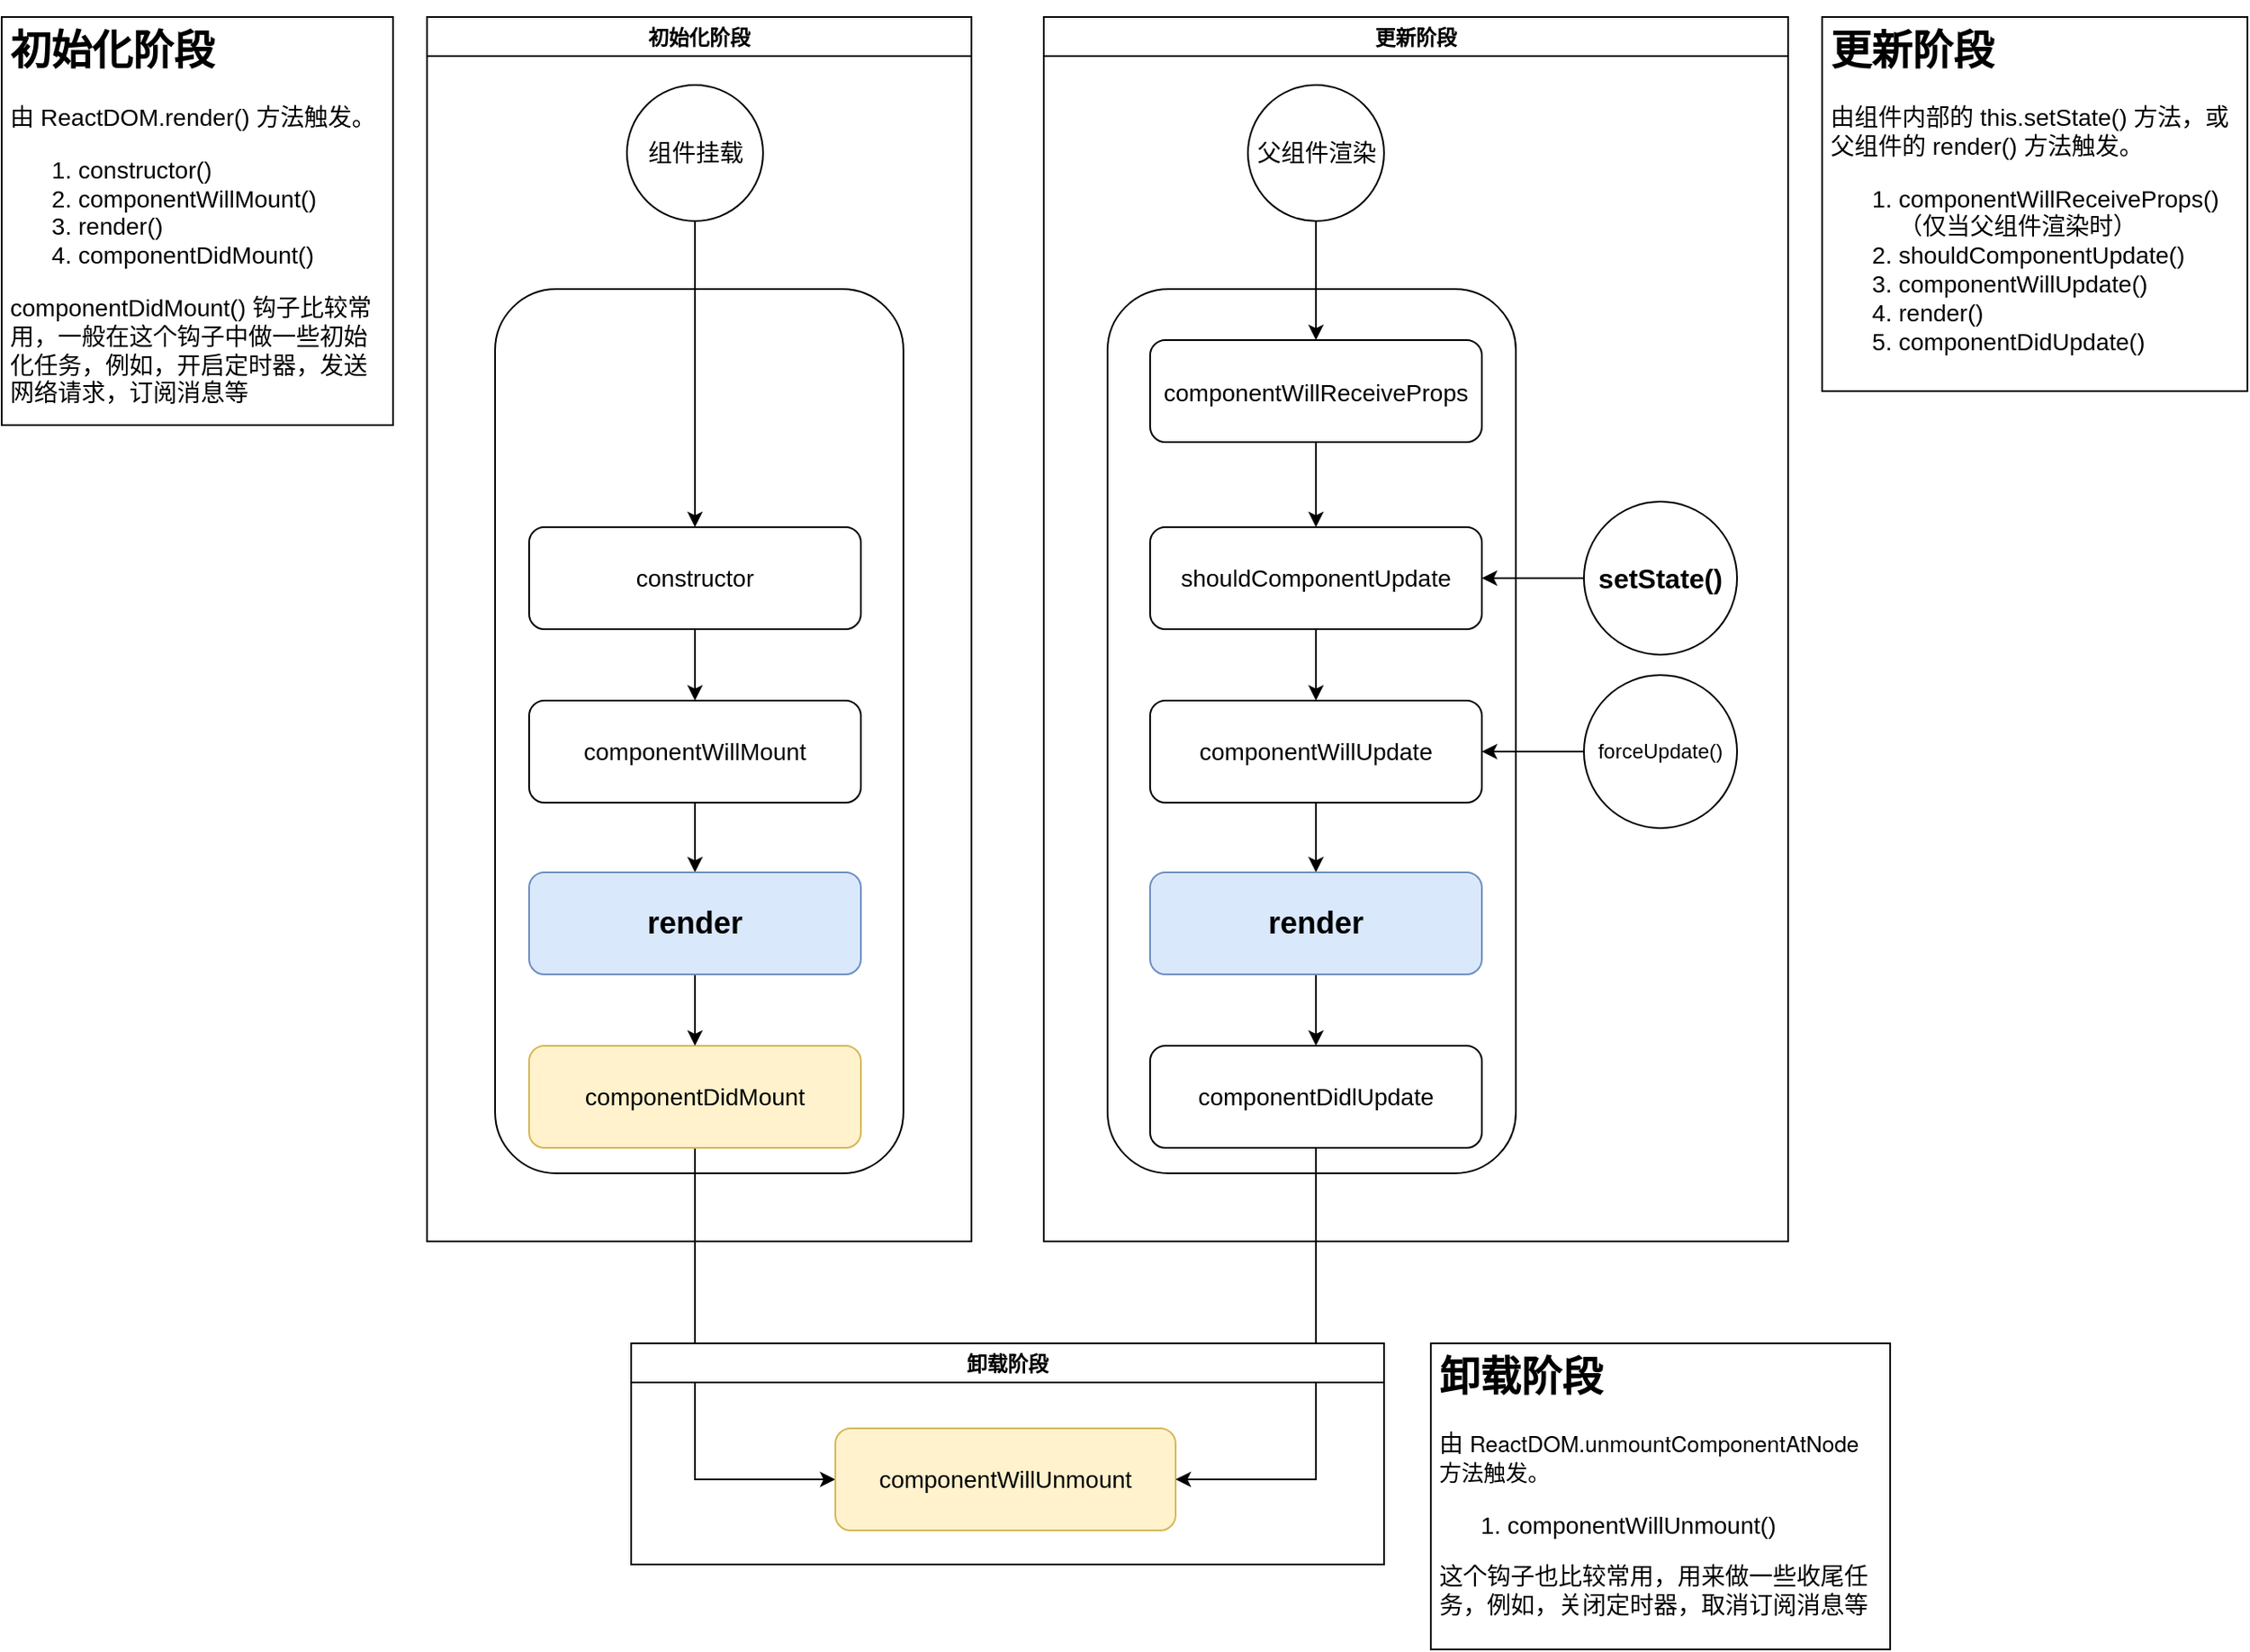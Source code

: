 <mxfile version="20.3.0" type="device"><diagram id="myqxJz-ZuBlAK1siPi6z" name="第 1 页"><mxGraphModel dx="1773" dy="1757" grid="1" gridSize="10" guides="1" tooltips="1" connect="1" arrows="1" fold="1" page="1" pageScale="1" pageWidth="827" pageHeight="1169" math="0" shadow="0"><root><mxCell id="0"/><mxCell id="1" parent="0"/><mxCell id="4iC-mzNtUYaDeOyVely5-1" value="" style="rounded=1;whiteSpace=wrap;html=1;fontSize=14;" parent="1" vertex="1"><mxGeometry x="80" y="160" width="240" height="520" as="geometry"/></mxCell><mxCell id="4iC-mzNtUYaDeOyVely5-2" value="" style="rounded=1;whiteSpace=wrap;html=1;fontSize=14;" parent="1" vertex="1"><mxGeometry x="440" y="160" width="240" height="520" as="geometry"/></mxCell><mxCell id="4iC-mzNtUYaDeOyVely5-10" style="edgeStyle=orthogonalEdgeStyle;rounded=0;orthogonalLoop=1;jettySize=auto;html=1;fontSize=14;" parent="1" source="4iC-mzNtUYaDeOyVely5-5" target="4iC-mzNtUYaDeOyVely5-6" edge="1"><mxGeometry relative="1" as="geometry"/></mxCell><mxCell id="4iC-mzNtUYaDeOyVely5-5" value="constructor" style="rounded=1;whiteSpace=wrap;html=1;fontStyle=0;fontSize=14;labelBackgroundColor=none;" parent="1" vertex="1"><mxGeometry x="100" y="300" width="195" height="60" as="geometry"/></mxCell><mxCell id="4iC-mzNtUYaDeOyVely5-34" style="edgeStyle=orthogonalEdgeStyle;rounded=0;orthogonalLoop=1;jettySize=auto;html=1;entryX=0.5;entryY=0;entryDx=0;entryDy=0;fontSize=14;" parent="1" source="4iC-mzNtUYaDeOyVely5-6" target="4iC-mzNtUYaDeOyVely5-30" edge="1"><mxGeometry relative="1" as="geometry"/></mxCell><mxCell id="4iC-mzNtUYaDeOyVely5-6" value="componentWillMount" style="rounded=1;whiteSpace=wrap;html=1;fontSize=14;" parent="1" vertex="1"><mxGeometry x="100" y="402" width="195" height="60" as="geometry"/></mxCell><mxCell id="4iC-mzNtUYaDeOyVely5-12" style="edgeStyle=orthogonalEdgeStyle;rounded=0;orthogonalLoop=1;jettySize=auto;html=1;entryX=0;entryY=0.5;entryDx=0;entryDy=0;exitX=0.5;exitY=1;exitDx=0;exitDy=0;fontSize=14;" parent="1" source="4iC-mzNtUYaDeOyVely5-7" target="4iC-mzNtUYaDeOyVely5-8" edge="1"><mxGeometry relative="1" as="geometry"/></mxCell><mxCell id="4iC-mzNtUYaDeOyVely5-7" value="componentDidMount" style="rounded=1;whiteSpace=wrap;html=1;fontSize=14;fillColor=#fff2cc;strokeColor=#d6b656;" parent="1" vertex="1"><mxGeometry x="100" y="605" width="195" height="60" as="geometry"/></mxCell><mxCell id="4iC-mzNtUYaDeOyVely5-8" value="componentWillUnmount" style="rounded=1;whiteSpace=wrap;html=1;fontSize=14;fillColor=#fff2cc;strokeColor=#d6b656;" parent="1" vertex="1"><mxGeometry x="280" y="830" width="200" height="60" as="geometry"/></mxCell><mxCell id="4iC-mzNtUYaDeOyVely5-15" style="edgeStyle=orthogonalEdgeStyle;rounded=0;orthogonalLoop=1;jettySize=auto;html=1;entryX=0.5;entryY=0;entryDx=0;entryDy=0;fontSize=14;" parent="1" source="4iC-mzNtUYaDeOyVely5-14" target="4iC-mzNtUYaDeOyVely5-5" edge="1"><mxGeometry relative="1" as="geometry"/></mxCell><mxCell id="4iC-mzNtUYaDeOyVely5-14" value="组件挂载" style="ellipse;whiteSpace=wrap;html=1;aspect=fixed;fontSize=14;fontStyle=0" parent="1" vertex="1"><mxGeometry x="157.5" y="40" width="80" height="80" as="geometry"/></mxCell><mxCell id="4iC-mzNtUYaDeOyVely5-20" style="edgeStyle=orthogonalEdgeStyle;rounded=0;orthogonalLoop=1;jettySize=auto;html=1;entryX=1;entryY=0.5;entryDx=0;entryDy=0;fontSize=14;" parent="1" source="4iC-mzNtUYaDeOyVely5-16" target="4iC-mzNtUYaDeOyVely5-19" edge="1"><mxGeometry relative="1" as="geometry"/></mxCell><mxCell id="4iC-mzNtUYaDeOyVely5-16" value="setState()" style="ellipse;whiteSpace=wrap;html=1;aspect=fixed;fontStyle=1;fontSize=16;" parent="1" vertex="1"><mxGeometry x="720" y="285" width="90" height="90" as="geometry"/></mxCell><mxCell id="4iC-mzNtUYaDeOyVely5-22" style="edgeStyle=orthogonalEdgeStyle;rounded=0;orthogonalLoop=1;jettySize=auto;html=1;entryX=0.5;entryY=0;entryDx=0;entryDy=0;fontSize=14;" parent="1" source="4iC-mzNtUYaDeOyVely5-19" target="4iC-mzNtUYaDeOyVely5-21" edge="1"><mxGeometry relative="1" as="geometry"/></mxCell><mxCell id="4iC-mzNtUYaDeOyVely5-19" value="shouldComponentUpdate" style="rounded=1;whiteSpace=wrap;html=1;fontSize=14;fontFamily=Helvetica;" parent="1" vertex="1"><mxGeometry x="465" y="300" width="195" height="60" as="geometry"/></mxCell><mxCell id="4iC-mzNtUYaDeOyVely5-32" style="edgeStyle=orthogonalEdgeStyle;rounded=0;orthogonalLoop=1;jettySize=auto;html=1;entryX=0.5;entryY=0;entryDx=0;entryDy=0;fontSize=14;" parent="1" source="4iC-mzNtUYaDeOyVely5-21" target="4iC-mzNtUYaDeOyVely5-31" edge="1"><mxGeometry relative="1" as="geometry"/></mxCell><mxCell id="4iC-mzNtUYaDeOyVely5-21" value="componentWillUpdate" style="rounded=1;whiteSpace=wrap;html=1;fontSize=14;" parent="1" vertex="1"><mxGeometry x="465" y="402" width="195" height="60" as="geometry"/></mxCell><mxCell id="4iC-mzNtUYaDeOyVely5-25" style="edgeStyle=orthogonalEdgeStyle;rounded=0;orthogonalLoop=1;jettySize=auto;html=1;entryX=1;entryY=0.5;entryDx=0;entryDy=0;exitX=0.5;exitY=1;exitDx=0;exitDy=0;fontSize=14;" parent="1" source="4iC-mzNtUYaDeOyVely5-23" target="4iC-mzNtUYaDeOyVely5-8" edge="1"><mxGeometry relative="1" as="geometry"/></mxCell><mxCell id="4iC-mzNtUYaDeOyVely5-23" value="componentDidlUpdate" style="rounded=1;whiteSpace=wrap;html=1;fontSize=14;" parent="1" vertex="1"><mxGeometry x="465" y="605" width="195" height="60" as="geometry"/></mxCell><mxCell id="4iC-mzNtUYaDeOyVely5-35" style="edgeStyle=orthogonalEdgeStyle;rounded=0;orthogonalLoop=1;jettySize=auto;html=1;entryX=0.5;entryY=0;entryDx=0;entryDy=0;fontSize=14;" parent="1" source="4iC-mzNtUYaDeOyVely5-30" target="4iC-mzNtUYaDeOyVely5-7" edge="1"><mxGeometry relative="1" as="geometry"/></mxCell><mxCell id="4iC-mzNtUYaDeOyVely5-30" value="render" style="rounded=1;whiteSpace=wrap;html=1;fontSize=18;fontStyle=1;fillColor=#dae8fc;strokeColor=#6c8ebf;" parent="1" vertex="1"><mxGeometry x="100" y="503" width="195" height="60" as="geometry"/></mxCell><mxCell id="4iC-mzNtUYaDeOyVely5-33" style="edgeStyle=orthogonalEdgeStyle;rounded=0;orthogonalLoop=1;jettySize=auto;html=1;entryX=0.5;entryY=0;entryDx=0;entryDy=0;fontSize=14;" parent="1" source="4iC-mzNtUYaDeOyVely5-31" target="4iC-mzNtUYaDeOyVely5-23" edge="1"><mxGeometry relative="1" as="geometry"/></mxCell><mxCell id="4iC-mzNtUYaDeOyVely5-31" value="render" style="rounded=1;whiteSpace=wrap;html=1;fontSize=18;fontStyle=1;fillColor=#dae8fc;strokeColor=#6c8ebf;" parent="1" vertex="1"><mxGeometry x="465" y="503" width="195" height="60" as="geometry"/></mxCell><mxCell id="4iC-mzNtUYaDeOyVely5-37" style="edgeStyle=orthogonalEdgeStyle;rounded=0;orthogonalLoop=1;jettySize=auto;html=1;entryX=1;entryY=0.5;entryDx=0;entryDy=0;fontSize=14;" parent="1" source="4iC-mzNtUYaDeOyVely5-36" target="4iC-mzNtUYaDeOyVely5-21" edge="1"><mxGeometry relative="1" as="geometry"/></mxCell><mxCell id="4iC-mzNtUYaDeOyVely5-36" value="forceUpdate()" style="ellipse;html=1;aspect=fixed;fontStyle=0;fontSize=12;whiteSpace=wrap;" parent="1" vertex="1"><mxGeometry x="720" y="387" width="90" height="90" as="geometry"/></mxCell><mxCell id="4iC-mzNtUYaDeOyVely5-39" style="edgeStyle=orthogonalEdgeStyle;rounded=0;orthogonalLoop=1;jettySize=auto;html=1;fontSize=14;entryX=0.5;entryY=0;entryDx=0;entryDy=0;" parent="1" source="4iC-mzNtUYaDeOyVely5-38" target="4iC-mzNtUYaDeOyVely5-40" edge="1"><mxGeometry relative="1" as="geometry"/></mxCell><mxCell id="4iC-mzNtUYaDeOyVely5-38" value="父组件渲染" style="ellipse;whiteSpace=wrap;html=1;aspect=fixed;fontSize=14;" parent="1" vertex="1"><mxGeometry x="522.5" y="40" width="80" height="80" as="geometry"/></mxCell><mxCell id="4iC-mzNtUYaDeOyVely5-41" style="edgeStyle=orthogonalEdgeStyle;rounded=0;orthogonalLoop=1;jettySize=auto;html=1;entryX=0.5;entryY=0;entryDx=0;entryDy=0;fontSize=14;" parent="1" source="4iC-mzNtUYaDeOyVely5-40" target="4iC-mzNtUYaDeOyVely5-19" edge="1"><mxGeometry relative="1" as="geometry"/></mxCell><mxCell id="4iC-mzNtUYaDeOyVely5-40" value="&lt;p style=&quot;margin: 0px; font-variant-numeric: normal; font-variant-east-asian: normal; font-stretch: normal; font-size: 14px; line-height: normal; text-align: start;&quot; class=&quot;p1&quot;&gt;componentWillReceiveProps&lt;/p&gt;" style="rounded=1;whiteSpace=wrap;html=1;fontSize=14;fontFamily=Helvetica;" parent="1" vertex="1"><mxGeometry x="465" y="190" width="195" height="60" as="geometry"/></mxCell><mxCell id="eCwo6he0JkeuYkAJqDey-2" value="卸载阶段" style="swimlane;" vertex="1" parent="1"><mxGeometry x="160" y="780" width="442.5" height="130" as="geometry"><mxRectangle x="170" y="690" width="140" height="30" as="alternateBounds"/></mxGeometry></mxCell><mxCell id="eCwo6he0JkeuYkAJqDey-3" value="初始化阶段" style="swimlane;" vertex="1" parent="1"><mxGeometry x="40" width="320" height="720" as="geometry"><mxRectangle x="170" y="690" width="140" height="30" as="alternateBounds"/></mxGeometry></mxCell><mxCell id="eCwo6he0JkeuYkAJqDey-4" value="更新阶段" style="swimlane;" vertex="1" parent="1"><mxGeometry x="402.5" width="437.5" height="720" as="geometry"><mxRectangle x="170" y="690" width="140" height="30" as="alternateBounds"/></mxGeometry></mxCell><mxCell id="eCwo6he0JkeuYkAJqDey-5" value="&lt;h1&gt;初始化阶段&lt;/h1&gt;&lt;p style=&quot;font-size: 14px;&quot;&gt;&lt;font style=&quot;font-size: 14px;&quot;&gt;由 ReactDOM.render() 方法触发。&lt;/font&gt;&lt;/p&gt;&lt;p style=&quot;font-size: 14px;&quot;&gt;&lt;/p&gt;&lt;ol style=&quot;font-size: 14px;&quot;&gt;&lt;li style=&quot;&quot;&gt;&lt;font style=&quot;font-size: 14px;&quot;&gt;constructor()&lt;/font&gt;&lt;/li&gt;&lt;li style=&quot;&quot;&gt;&lt;font style=&quot;font-size: 14px;&quot;&gt;componentWillMount()&lt;/font&gt;&lt;/li&gt;&lt;li style=&quot;&quot;&gt;&lt;font style=&quot;font-size: 14px;&quot;&gt;render()&lt;/font&gt;&lt;/li&gt;&lt;li style=&quot;&quot;&gt;&lt;font style=&quot;font-size: 14px;&quot;&gt;componentDidMount()&lt;/font&gt;&lt;/li&gt;&lt;/ol&gt;&lt;span style=&quot;font-size: 14px;&quot;&gt;componentDidMount() 钩子比较常用，一般在这个钩子中做一些初始化任务，例如，开启定时器，发送网络请求，订阅消息等&lt;/span&gt;&lt;p&gt;&lt;/p&gt;" style="text;html=1;strokeColor=default;fillColor=none;spacing=5;spacingTop=-20;whiteSpace=wrap;overflow=hidden;rounded=0;" vertex="1" parent="1"><mxGeometry x="-210" width="230" height="240" as="geometry"/></mxCell><mxCell id="eCwo6he0JkeuYkAJqDey-6" value="&lt;h1&gt;更新阶段&lt;/h1&gt;&lt;p style=&quot;font-size: 14px;&quot;&gt;&lt;font style=&quot;font-size: 14px;&quot;&gt;由组件内部的 this.setState() 方法，或父组件的 render() 方法触发。&lt;/font&gt;&lt;/p&gt;&lt;p style=&quot;font-size: 14px;&quot;&gt;&lt;/p&gt;&lt;ol style=&quot;font-size: 14px;&quot;&gt;&lt;li style=&quot;&quot;&gt;&lt;font style=&quot;font-size: 14px;&quot;&gt;componentWillReceiveProps() （仅当父组件渲染时）&lt;/font&gt;&lt;/li&gt;&lt;li style=&quot;&quot;&gt;&lt;font style=&quot;font-size: 14px;&quot;&gt;shouldComponentUpdate()&lt;/font&gt;&lt;/li&gt;&lt;li style=&quot;&quot;&gt;&lt;font style=&quot;font-size: 14px;&quot;&gt;componentWillUpdate()&lt;/font&gt;&lt;/li&gt;&lt;li style=&quot;&quot;&gt;&lt;font style=&quot;font-size: 14px;&quot;&gt;render()&lt;/font&gt;&lt;/li&gt;&lt;li style=&quot;&quot;&gt;&lt;font style=&quot;font-size: 14px;&quot;&gt;componentDidUpdate()&lt;/font&gt;&lt;/li&gt;&lt;/ol&gt;&lt;p&gt;&lt;/p&gt;" style="text;html=1;strokeColor=default;fillColor=none;spacing=5;spacingTop=-20;whiteSpace=wrap;overflow=hidden;rounded=0;" vertex="1" parent="1"><mxGeometry x="860" width="250" height="220" as="geometry"/></mxCell><mxCell id="eCwo6he0JkeuYkAJqDey-7" value="&lt;h1&gt;卸载阶段&lt;/h1&gt;&lt;p style=&quot;font-size: 14px;&quot;&gt;&lt;font style=&quot;font-size: 14px;&quot;&gt;由&amp;nbsp;&lt;/font&gt;&lt;span style=&quot;font-family: &amp;quot;Helvetica Neue&amp;quot;; font-size: 13px; background-color: initial;&quot;&gt;ReactDOM.unmountComponentAtNode 方法触发。&lt;/span&gt;&lt;/p&gt;&lt;p style=&quot;font-size: 14px;&quot;&gt;&lt;/p&gt;&lt;ol style=&quot;font-size: 14px;&quot;&gt;&lt;li style=&quot;&quot;&gt;&lt;font style=&quot;font-size: 14px;&quot;&gt;componentWillUnmount()&lt;/font&gt;&lt;/li&gt;&lt;/ol&gt;&lt;div&gt;&lt;span style=&quot;font-size: 14px;&quot;&gt;这个钩子也比较常用，用来做一些收尾任务，例如，关闭定时器，取消订阅消息等&lt;/span&gt;&lt;/div&gt;&lt;p&gt;&lt;/p&gt;" style="text;html=1;strokeColor=default;fillColor=none;spacing=5;spacingTop=-20;whiteSpace=wrap;overflow=hidden;rounded=0;" vertex="1" parent="1"><mxGeometry x="630" y="780" width="270" height="180" as="geometry"/></mxCell></root></mxGraphModel></diagram></mxfile>